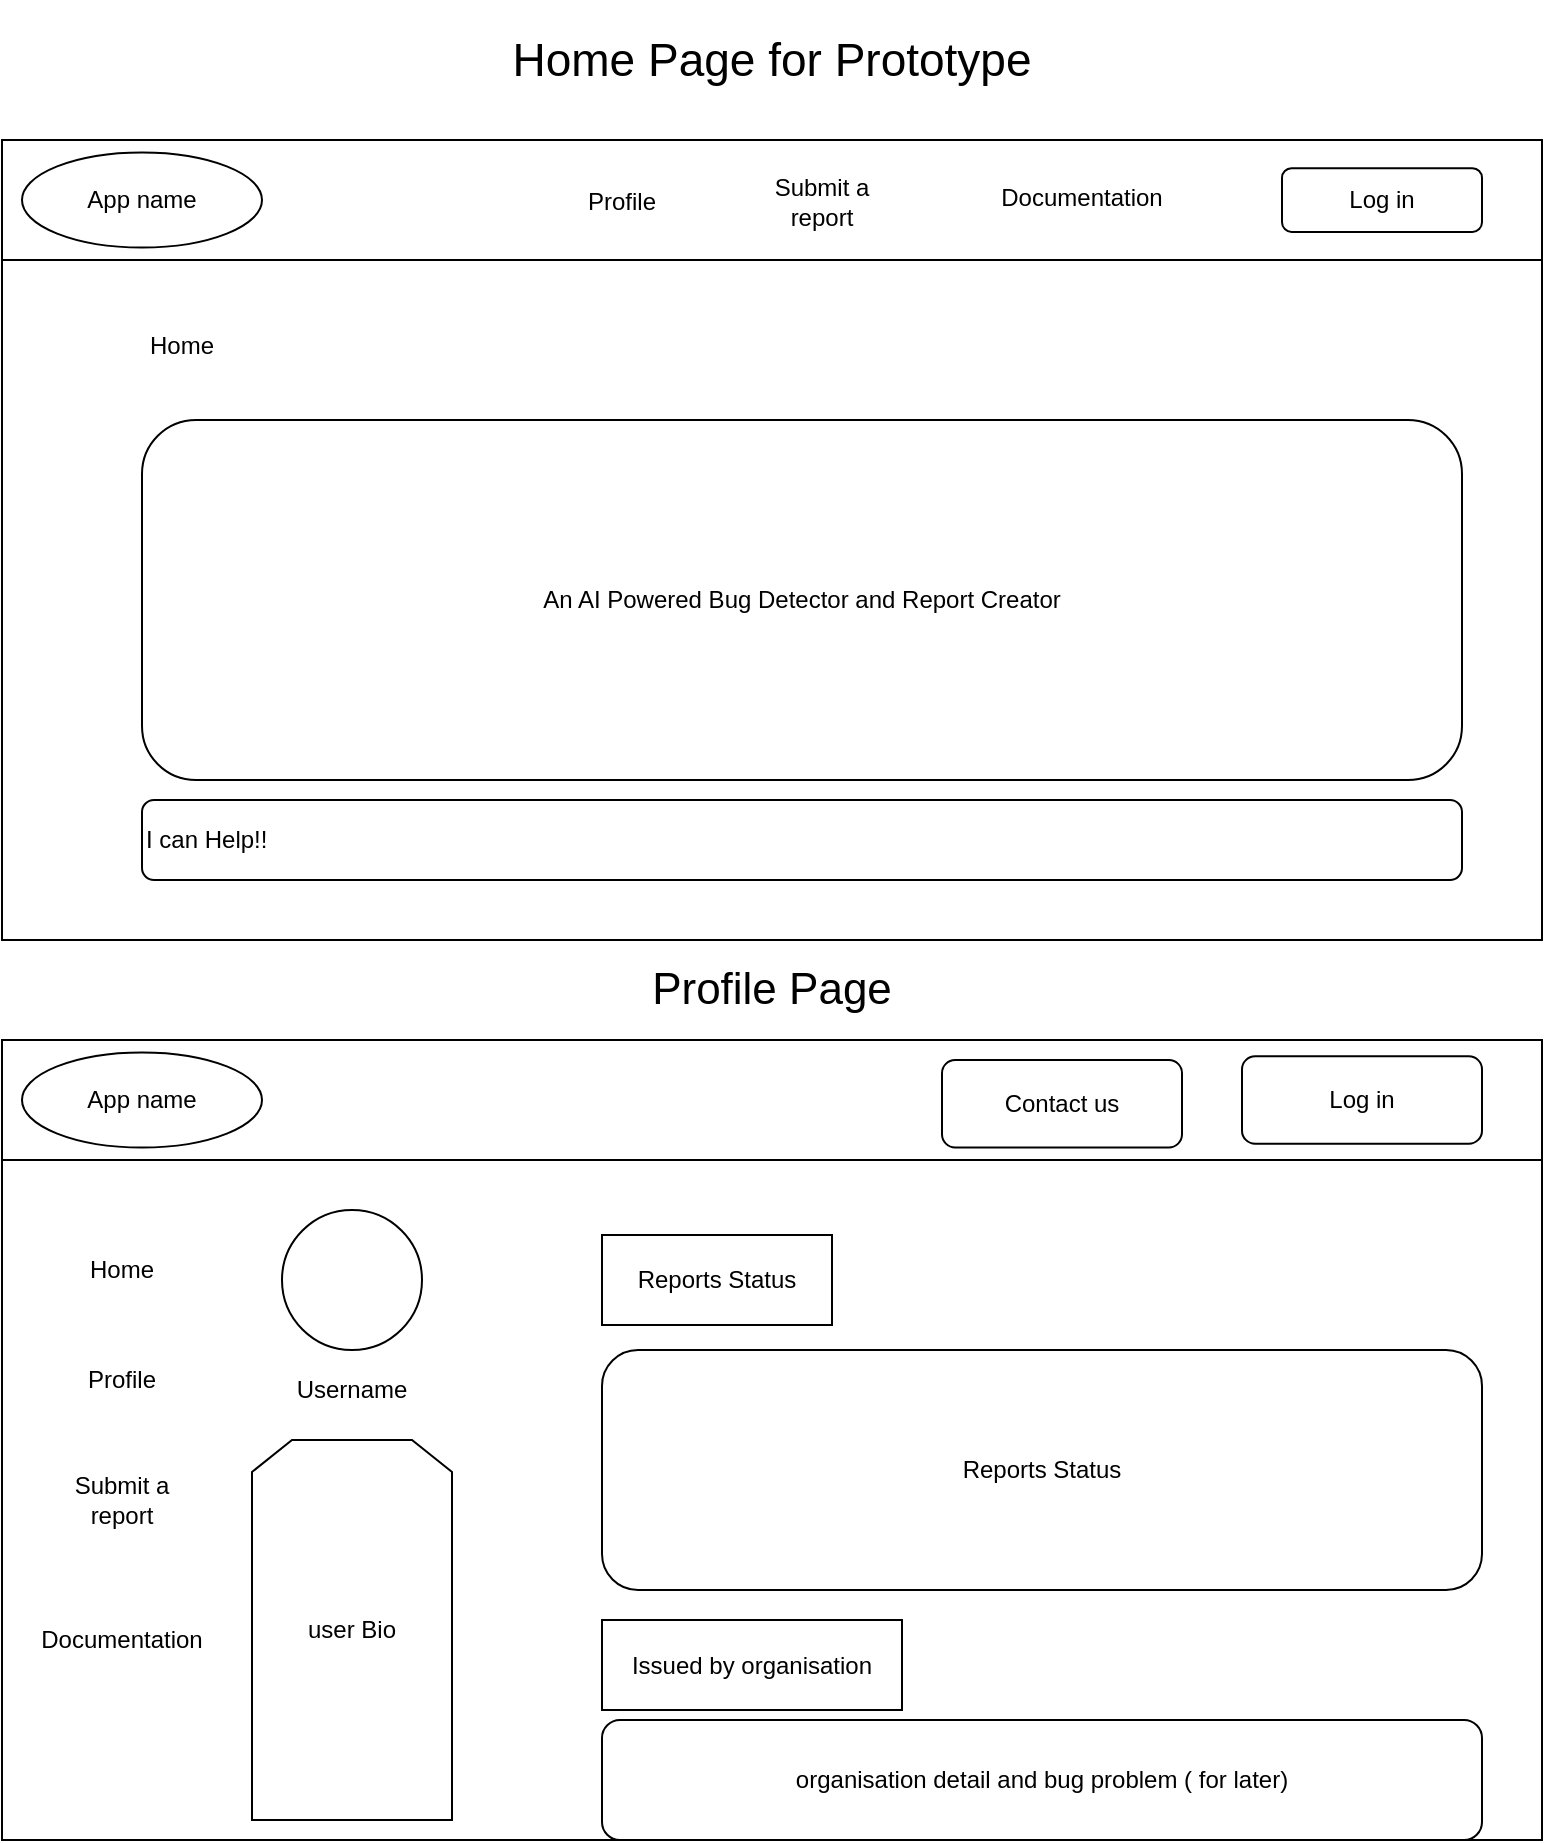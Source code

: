 <mxfile>
    <diagram id="cXFrf4ankxhcwh8QUdrE" name="Page-1">
        <mxGraphModel dx="1033" dy="779" grid="1" gridSize="10" guides="1" tooltips="1" connect="1" arrows="1" fold="1" page="1" pageScale="1" pageWidth="850" pageHeight="1100" math="0" shadow="0">
            <root>
                <mxCell id="0"/>
                <mxCell id="1" parent="0"/>
                <mxCell id="YcCw3LsbVFZQEpeVawfD-92" value="" style="rounded=0;whiteSpace=wrap;html=1;" vertex="1" parent="1">
                    <mxGeometry x="30" y="560" width="770" height="400" as="geometry"/>
                </mxCell>
                <mxCell id="32" value="" style="rounded=0;whiteSpace=wrap;html=1;" vertex="1" parent="1">
                    <mxGeometry x="30" y="110" width="770" height="400" as="geometry"/>
                </mxCell>
                <mxCell id="7" value="" style="rounded=0;whiteSpace=wrap;html=1;" vertex="1" parent="1">
                    <mxGeometry x="30" y="110" width="770" height="60" as="geometry"/>
                </mxCell>
                <mxCell id="13" value="App name" style="ellipse;whiteSpace=wrap;html=1;" vertex="1" parent="1">
                    <mxGeometry x="40" y="116.25" width="120" height="47.5" as="geometry"/>
                </mxCell>
                <mxCell id="24" value="Home Page for Prototype" style="text;html=1;align=center;verticalAlign=middle;whiteSpace=wrap;rounded=0;fontSize=23;" vertex="1" parent="1">
                    <mxGeometry x="220" y="40" width="390" height="60" as="geometry"/>
                </mxCell>
                <mxCell id="27" value="Log in" style="rounded=1;whiteSpace=wrap;html=1;" vertex="1" parent="1">
                    <mxGeometry x="670" y="124.07" width="100" height="31.87" as="geometry"/>
                </mxCell>
                <mxCell id="34" value="" style="rounded=0;whiteSpace=wrap;html=1;" vertex="1" parent="1">
                    <mxGeometry x="30" y="560" width="770" height="60" as="geometry"/>
                </mxCell>
                <mxCell id="35" value="App name" style="ellipse;whiteSpace=wrap;html=1;" vertex="1" parent="1">
                    <mxGeometry x="40" y="566.25" width="120" height="47.5" as="geometry"/>
                </mxCell>
                <mxCell id="37" value="Home" style="text;html=1;align=center;verticalAlign=middle;whiteSpace=wrap;rounded=0;" vertex="1" parent="1">
                    <mxGeometry x="60" y="660" width="60" height="30" as="geometry"/>
                </mxCell>
                <mxCell id="38" value="Profile" style="text;html=1;align=center;verticalAlign=middle;whiteSpace=wrap;rounded=0;" vertex="1" parent="1">
                    <mxGeometry x="60" y="715" width="60" height="30" as="geometry"/>
                </mxCell>
                <mxCell id="39" value="Submit a report" style="text;html=1;align=center;verticalAlign=middle;whiteSpace=wrap;rounded=0;" vertex="1" parent="1">
                    <mxGeometry x="60" y="775" width="60" height="30" as="geometry"/>
                </mxCell>
                <mxCell id="40" value="Documentation" style="text;html=1;align=center;verticalAlign=middle;whiteSpace=wrap;rounded=0;" vertex="1" parent="1">
                    <mxGeometry x="60" y="835" width="60" height="50" as="geometry"/>
                </mxCell>
                <mxCell id="42" value="Contact us" style="rounded=1;whiteSpace=wrap;html=1;" vertex="1" parent="1">
                    <mxGeometry x="500" y="570" width="120" height="43.75" as="geometry"/>
                </mxCell>
                <mxCell id="43" value="Log in" style="rounded=1;whiteSpace=wrap;html=1;" vertex="1" parent="1">
                    <mxGeometry x="650" y="568.13" width="120" height="43.75" as="geometry"/>
                </mxCell>
                <mxCell id="44" value="Profile Page" style="text;html=1;align=center;verticalAlign=middle;whiteSpace=wrap;rounded=0;fontSize=22;" vertex="1" parent="1">
                    <mxGeometry x="250" y="520" width="330" height="30" as="geometry"/>
                </mxCell>
                <mxCell id="45" value="" style="ellipse;whiteSpace=wrap;html=1;aspect=fixed;" vertex="1" parent="1">
                    <mxGeometry x="170" y="645" width="70" height="70" as="geometry"/>
                </mxCell>
                <mxCell id="46" value="Username" style="text;html=1;align=center;verticalAlign=middle;whiteSpace=wrap;rounded=0;" vertex="1" parent="1">
                    <mxGeometry x="175" y="720" width="60" height="30" as="geometry"/>
                </mxCell>
                <mxCell id="47" value="Reports Status" style="rounded=0;whiteSpace=wrap;html=1;" vertex="1" parent="1">
                    <mxGeometry x="330" y="657.5" width="115" height="45" as="geometry"/>
                </mxCell>
                <mxCell id="YcCw3LsbVFZQEpeVawfD-65" value="Issued by organisation" style="rounded=0;whiteSpace=wrap;html=1;" vertex="1" parent="1">
                    <mxGeometry x="330" y="850" width="150" height="45" as="geometry"/>
                </mxCell>
                <mxCell id="YcCw3LsbVFZQEpeVawfD-66" value="Home" style="text;html=1;align=center;verticalAlign=middle;whiteSpace=wrap;rounded=0;" vertex="1" parent="1">
                    <mxGeometry x="60" y="195" width="120" height="35" as="geometry"/>
                </mxCell>
                <mxCell id="YcCw3LsbVFZQEpeVawfD-67" value="I can Help!!" style="rounded=1;whiteSpace=wrap;html=1;align=left;" vertex="1" parent="1">
                    <mxGeometry x="100" y="440" width="660" height="40" as="geometry"/>
                </mxCell>
                <mxCell id="YcCw3LsbVFZQEpeVawfD-77" value="Reports Status" style="rounded=1;whiteSpace=wrap;html=1;" vertex="1" parent="1">
                    <mxGeometry x="330" y="715" width="440" height="120" as="geometry"/>
                </mxCell>
                <mxCell id="YcCw3LsbVFZQEpeVawfD-80" value="organisation detail and bug problem ( for later)" style="rounded=1;whiteSpace=wrap;html=1;" vertex="1" parent="1">
                    <mxGeometry x="330" y="900" width="440" height="60" as="geometry"/>
                </mxCell>
                <mxCell id="YcCw3LsbVFZQEpeVawfD-81" value="user Bio" style="shape=loopLimit;whiteSpace=wrap;html=1;" vertex="1" parent="1">
                    <mxGeometry x="155" y="760" width="100" height="190" as="geometry"/>
                </mxCell>
                <mxCell id="YcCw3LsbVFZQEpeVawfD-85" value="Profile" style="text;html=1;align=center;verticalAlign=middle;whiteSpace=wrap;rounded=0;" vertex="1" parent="1">
                    <mxGeometry x="310" y="125.94" width="60" height="30" as="geometry"/>
                </mxCell>
                <mxCell id="YcCw3LsbVFZQEpeVawfD-86" value="Submit a report" style="text;html=1;align=center;verticalAlign=middle;whiteSpace=wrap;rounded=0;" vertex="1" parent="1">
                    <mxGeometry x="410" y="125.94" width="60" height="30" as="geometry"/>
                </mxCell>
                <mxCell id="YcCw3LsbVFZQEpeVawfD-87" value="Documentation" style="text;html=1;align=center;verticalAlign=middle;whiteSpace=wrap;rounded=0;" vertex="1" parent="1">
                    <mxGeometry x="540" y="113.75" width="60" height="50" as="geometry"/>
                </mxCell>
                <mxCell id="YcCw3LsbVFZQEpeVawfD-90" value="An AI Powered Bug Detector and Report Creator" style="rounded=1;whiteSpace=wrap;html=1;" vertex="1" parent="1">
                    <mxGeometry x="100" y="250" width="660" height="180" as="geometry"/>
                </mxCell>
            </root>
        </mxGraphModel>
    </diagram>
    <diagram id="QR8NXaVF76J8fkQ9f1mB" name="Page-2">
        <mxGraphModel dx="1033" dy="779" grid="1" gridSize="10" guides="1" tooltips="1" connect="1" arrows="1" fold="1" page="1" pageScale="1" pageWidth="850" pageHeight="1100" math="0" shadow="0">
            <root>
                <mxCell id="0"/>
                <mxCell id="1" parent="0"/>
                <mxCell id="kf2SuqQNubpcyltskz7_-64" value="" style="rounded=0;whiteSpace=wrap;html=1;" vertex="1" parent="1">
                    <mxGeometry x="20" y="60" width="770" height="400" as="geometry"/>
                </mxCell>
                <mxCell id="kf2SuqQNubpcyltskz7_-1" value="" style="rounded=0;whiteSpace=wrap;html=1;" vertex="1" parent="1">
                    <mxGeometry x="30" y="145" width="100" height="60" as="geometry"/>
                </mxCell>
                <mxCell id="kf2SuqQNubpcyltskz7_-2" value="" style="rounded=0;whiteSpace=wrap;html=1;" vertex="1" parent="1">
                    <mxGeometry x="40" y="170" width="120" height="60" as="geometry"/>
                </mxCell>
                <mxCell id="kf2SuqQNubpcyltskz7_-3" value="" style="rounded=0;whiteSpace=wrap;html=1;" vertex="1" parent="1">
                    <mxGeometry x="20" y="60" width="770" height="400" as="geometry"/>
                </mxCell>
                <mxCell id="kf2SuqQNubpcyltskz7_-4" value="" style="rounded=0;whiteSpace=wrap;html=1;" vertex="1" parent="1">
                    <mxGeometry x="20" y="60" width="770" height="60" as="geometry"/>
                </mxCell>
                <mxCell id="kf2SuqQNubpcyltskz7_-5" value="App name" style="ellipse;whiteSpace=wrap;html=1;" vertex="1" parent="1">
                    <mxGeometry x="30" y="66.25" width="120" height="47.5" as="geometry"/>
                </mxCell>
                <mxCell id="kf2SuqQNubpcyltskz7_-6" value="Home" style="text;html=1;align=center;verticalAlign=middle;whiteSpace=wrap;rounded=0;" vertex="1" parent="1">
                    <mxGeometry x="50" y="160" width="60" height="30" as="geometry"/>
                </mxCell>
                <mxCell id="kf2SuqQNubpcyltskz7_-7" value="Profile" style="text;html=1;align=center;verticalAlign=middle;whiteSpace=wrap;rounded=0;" vertex="1" parent="1">
                    <mxGeometry x="50" y="220" width="60" height="30" as="geometry"/>
                </mxCell>
                <mxCell id="kf2SuqQNubpcyltskz7_-8" value="Submit a report" style="text;html=1;align=center;verticalAlign=middle;whiteSpace=wrap;rounded=0;" vertex="1" parent="1">
                    <mxGeometry x="50" y="300" width="60" height="30" as="geometry"/>
                </mxCell>
                <mxCell id="kf2SuqQNubpcyltskz7_-9" value="Documentation" style="text;html=1;align=center;verticalAlign=middle;whiteSpace=wrap;rounded=0;" vertex="1" parent="1">
                    <mxGeometry x="50" y="370" width="60" height="50" as="geometry"/>
                </mxCell>
                <mxCell id="kf2SuqQNubpcyltskz7_-10" value="" style="endArrow=none;html=1;entryX=0.153;entryY=0.967;entryDx=0;entryDy=0;entryPerimeter=0;exitX=0.152;exitY=1.008;exitDx=0;exitDy=0;exitPerimeter=0;" edge="1" parent="1" source="kf2SuqQNubpcyltskz7_-3" target="kf2SuqQNubpcyltskz7_-4">
                    <mxGeometry width="50" height="50" relative="1" as="geometry">
                        <mxPoint x="100" y="220" as="sourcePoint"/>
                        <mxPoint x="150" y="170" as="targetPoint"/>
                    </mxGeometry>
                </mxCell>
                <mxCell id="kf2SuqQNubpcyltskz7_-11" value="Contact us" style="rounded=1;whiteSpace=wrap;html=1;" vertex="1" parent="1">
                    <mxGeometry x="490" y="68.13" width="120" height="43.75" as="geometry"/>
                </mxCell>
                <mxCell id="kf2SuqQNubpcyltskz7_-12" value="Log in" style="rounded=1;whiteSpace=wrap;html=1;" vertex="1" parent="1">
                    <mxGeometry x="640" y="68.13" width="120" height="43.75" as="geometry"/>
                </mxCell>
                <mxCell id="kf2SuqQNubpcyltskz7_-20" value="Report Submission Page" style="text;html=1;align=center;verticalAlign=middle;whiteSpace=wrap;rounded=0;fontSize=18;" vertex="1" parent="1">
                    <mxGeometry x="260" y="10" width="310" height="30" as="geometry"/>
                </mxCell>
                <mxCell id="kf2SuqQNubpcyltskz7_-21" value="submit a vulnerable Url&amp;nbsp;" style="rounded=0;whiteSpace=wrap;html=1;" vertex="1" parent="1">
                    <mxGeometry x="150" y="130" width="260" height="40" as="geometry"/>
                </mxCell>
                <mxCell id="kf2SuqQNubpcyltskz7_-60" value="submit a vulnerable file" style="rounded=0;whiteSpace=wrap;html=1;" vertex="1" parent="1">
                    <mxGeometry x="440" y="130" width="330" height="40" as="geometry"/>
                </mxCell>
                <mxCell id="kf2SuqQNubpcyltskz7_-61" value="" style="endArrow=none;html=1;exitX=0.5;exitY=1;exitDx=0;exitDy=0;entryX=0.5;entryY=1;entryDx=0;entryDy=0;" edge="1" parent="1">
                    <mxGeometry width="50" height="50" relative="1" as="geometry">
                        <mxPoint x="424" y="120" as="sourcePoint"/>
                        <mxPoint x="424" y="460" as="targetPoint"/>
                    </mxGeometry>
                </mxCell>
                <mxCell id="kf2SuqQNubpcyltskz7_-95" value="" style="rounded=1;whiteSpace=wrap;html=1;" vertex="1" parent="1">
                    <mxGeometry x="160" y="436.25" width="230" height="15" as="geometry"/>
                </mxCell>
                <mxCell id="kf2SuqQNubpcyltskz7_-97" value="" style="rounded=1;whiteSpace=wrap;html=1;" vertex="1" parent="1">
                    <mxGeometry x="160" y="387.5" width="230" height="15" as="geometry"/>
                </mxCell>
                <mxCell id="kf2SuqQNubpcyltskz7_-98" value="Affected url" style="text;html=1;align=center;verticalAlign=middle;whiteSpace=wrap;rounded=0;" vertex="1" parent="1">
                    <mxGeometry x="110" y="361.25" width="170" height="30" as="geometry"/>
                </mxCell>
                <mxCell id="kf2SuqQNubpcyltskz7_-99" value="" style="rounded=1;whiteSpace=wrap;html=1;" vertex="1" parent="1">
                    <mxGeometry x="165" y="343.75" width="230" height="15" as="geometry"/>
                </mxCell>
                <mxCell id="kf2SuqQNubpcyltskz7_-100" value="Title (auto generated)" style="text;html=1;align=center;verticalAlign=middle;whiteSpace=wrap;rounded=0;" vertex="1" parent="1">
                    <mxGeometry x="150" y="313.75" width="140" height="30" as="geometry"/>
                </mxCell>
                <mxCell id="kf2SuqQNubpcyltskz7_-101" value="" style="rounded=1;whiteSpace=wrap;html=1;" vertex="1" parent="1">
                    <mxGeometry x="165" y="296.25" width="230" height="15" as="geometry"/>
                </mxCell>
                <mxCell id="kf2SuqQNubpcyltskz7_-103" value="" style="rounded=1;whiteSpace=wrap;html=1;" vertex="1" parent="1">
                    <mxGeometry x="165" y="251.25" width="230" height="15" as="geometry"/>
                </mxCell>
                <mxCell id="kf2SuqQNubpcyltskz7_-104" value="Program_id (drop down )" style="text;html=1;align=center;verticalAlign=middle;whiteSpace=wrap;rounded=0;" vertex="1" parent="1">
                    <mxGeometry x="130" y="230" width="200" height="13.75" as="geometry"/>
                </mxCell>
                <mxCell id="kf2SuqQNubpcyltskz7_-105" value="" style="rounded=1;whiteSpace=wrap;html=1;" vertex="1" parent="1">
                    <mxGeometry x="165" y="208.75" width="230" height="15" as="geometry"/>
                </mxCell>
                <mxCell id="kf2SuqQNubpcyltskz7_-106" value="id (auto generated)" style="text;html=1;align=center;verticalAlign=middle;whiteSpace=wrap;rounded=0;" vertex="1" parent="1">
                    <mxGeometry x="150" y="178.75" width="130" height="30" as="geometry"/>
                </mxCell>
                <mxCell id="kf2SuqQNubpcyltskz7_-108" value="Step by step instruction (Good for demo)" style="text;html=1;align=center;verticalAlign=middle;whiteSpace=wrap;rounded=0;" vertex="1" parent="1">
                    <mxGeometry x="160" y="403.75" width="220" height="30" as="geometry"/>
                </mxCell>
                <mxCell id="kf2SuqQNubpcyltskz7_-119" value="Step by step instruction (Good for demo)" style="text;html=1;align=center;verticalAlign=middle;whiteSpace=wrap;rounded=0;" vertex="1" parent="1">
                    <mxGeometry x="460" y="406.25" width="220" height="30" as="geometry"/>
                </mxCell>
                <mxCell id="kf2SuqQNubpcyltskz7_-126" value="Program_id (drop down )" style="text;html=1;align=center;verticalAlign=middle;whiteSpace=wrap;rounded=0;" vertex="1" parent="1">
                    <mxGeometry x="425" y="230" width="200" height="13.75" as="geometry"/>
                </mxCell>
                <mxCell id="kf2SuqQNubpcyltskz7_-129" value="" style="rounded=1;whiteSpace=wrap;html=1;" vertex="1" parent="1">
                    <mxGeometry x="460" y="433.75" width="230" height="15" as="geometry"/>
                </mxCell>
                <mxCell id="kf2SuqQNubpcyltskz7_-131" value="upload file" style="rounded=1;whiteSpace=wrap;html=1;" vertex="1" parent="1">
                    <mxGeometry x="470" y="387.5" width="70" height="15" as="geometry"/>
                </mxCell>
                <mxCell id="kf2SuqQNubpcyltskz7_-133" value="" style="rounded=1;whiteSpace=wrap;html=1;" vertex="1" parent="1">
                    <mxGeometry x="460" y="341.25" width="230" height="15" as="geometry"/>
                </mxCell>
                <mxCell id="kf2SuqQNubpcyltskz7_-134" value="Title (auto generated)" style="text;html=1;align=center;verticalAlign=middle;whiteSpace=wrap;rounded=0;" vertex="1" parent="1">
                    <mxGeometry x="445" y="311.25" width="140" height="30" as="geometry"/>
                </mxCell>
                <mxCell id="kf2SuqQNubpcyltskz7_-135" value="" style="rounded=1;whiteSpace=wrap;html=1;" vertex="1" parent="1">
                    <mxGeometry x="460" y="293.75" width="230" height="15" as="geometry"/>
                </mxCell>
                <mxCell id="kf2SuqQNubpcyltskz7_-136" value="" style="rounded=1;whiteSpace=wrap;html=1;" vertex="1" parent="1">
                    <mxGeometry x="460" y="250" width="230" height="15" as="geometry"/>
                </mxCell>
                <mxCell id="kf2SuqQNubpcyltskz7_-138" value="" style="rounded=1;whiteSpace=wrap;html=1;" vertex="1" parent="1">
                    <mxGeometry x="460" y="206.25" width="230" height="15" as="geometry"/>
                </mxCell>
                <mxCell id="kf2SuqQNubpcyltskz7_-139" value="id (auto generated)" style="text;html=1;align=center;verticalAlign=middle;whiteSpace=wrap;rounded=0;" vertex="1" parent="1">
                    <mxGeometry x="445" y="176.25" width="130" height="30" as="geometry"/>
                </mxCell>
                <mxCell id="kf2SuqQNubpcyltskz7_-151" value="upload Affected file" style="text;html=1;align=center;verticalAlign=middle;whiteSpace=wrap;rounded=0;" vertex="1" parent="1">
                    <mxGeometry x="430" y="358.75" width="170" height="30" as="geometry"/>
                </mxCell>
                <mxCell id="kf2SuqQNubpcyltskz7_-153" value="Username&lt;span style=&quot;font-family: monospace; font-size: 0px; text-align: start; text-wrap-mode: nowrap;&quot;&gt;%3CmxGraphModel%3E%3Croot%3E%3CmxCell%20id%3D%220%22%2F%3E%3CmxCell%20id%3D%221%22%20parent%3D%220%22%2F%3E%3CmxCell%20id%3D%222%22%20value%3D%22%22%20style%3D%22rounded%3D1%3BwhiteSpace%3Dwrap%3Bhtml%3D1%3B%22%20vertex%3D%221%22%20parent%3D%221%22%3E%3CmxGeometry%20x%3D%22165%22%20y%3D%22436.25%22%20width%3D%22230%22%20height%3D%2215%22%20as%3D%22geometry%22%2F%3E%3C%2FmxCell%3E%3CmxCell%20id%3D%223%22%20value%3D%22Step%20by%20step%20instruction%20(Good%20for%20demo)%22%20style%3D%22text%3Bhtml%3D1%3Balign%3Dcenter%3BverticalAlign%3Dmiddle%3BwhiteSpace%3Dwrap%3Brounded%3D0%3B%22%20vertex%3D%221%22%20parent%3D%221%22%3E%3CmxGeometry%20x%3D%22160%22%20y%3D%22406.25%22%20width%3D%22220%22%20height%3D%2230%22%20as%3D%22geometry%22%2F%3E%3C%2FmxCell%3E%3CmxCell%20id%3D%224%22%20value%3D%22%22%20style%3D%22rounded%3D1%3BwhiteSpace%3Dwrap%3Bhtml%3D1%3B%22%20vertex%3D%221%22%20parent%3D%221%22%3E%3CmxGeometry%20x%3D%22165%22%20y%3D%22391.25%22%20width%3D%22230%22%20height%3D%2215%22%20as%3D%22geometry%22%2F%3E%3C%2FmxCell%3E%3CmxCell%20id%3D%225%22%20value%3D%22Affected%20url%22%20style%3D%22text%3Bhtml%3D1%3Balign%3Dcenter%3BverticalAlign%3Dmiddle%3BwhiteSpace%3Dwrap%3Brounded%3D0%3B%22%20vertex%3D%221%22%20parent%3D%221%22%3E%3CmxGeometry%20x%3D%22110%22%20y%3D%22361.25%22%20width%3D%22170%22%20height%3D%2230%22%20as%3D%22geometry%22%2F%3E%3C%2FmxCell%3E%3CmxCell%20id%3D%226%22%20value%3D%22%22%20style%3D%22rounded%3D1%3BwhiteSpace%3Dwrap%3Bhtml%3D1%3B%22%20vertex%3D%221%22%20parent%3D%221%22%3E%3CmxGeometry%20x%3D%22165%22%20y%3D%22343.75%22%20width%3D%22230%22%20height%3D%2215%22%20as%3D%22geometry%22%2F%3E%3C%2FmxCell%3E%3CmxCell%20id%3D%227%22%20value%3D%22Title%20(auto%20generated)%22%20style%3D%22text%3Bhtml%3D1%3Balign%3Dcenter%3BverticalAlign%3Dmiddle%3BwhiteSpace%3Dwrap%3Brounded%3D0%3B%22%20vertex%3D%221%22%20parent%3D%221%22%3E%3CmxGeometry%20x%3D%22150%22%20y%3D%22313.75%22%20width%3D%22140%22%20height%3D%2230%22%20as%3D%22geometry%22%2F%3E%3C%2FmxCell%3E%3CmxCell%20id%3D%228%22%20value%3D%22%22%20style%3D%22rounded%3D1%3BwhiteSpace%3Dwrap%3Bhtml%3D1%3B%22%20vertex%3D%221%22%20parent%3D%221%22%3E%3CmxGeometry%20x%3D%22165%22%20y%3D%22296.25%22%20width%3D%22230%22%20height%3D%2215%22%20as%3D%22geometry%22%2F%3E%3C%2FmxCell%3E%3CmxCell%20id%3D%229%22%20value%3D%22%22%20style%3D%22rounded%3D1%3BwhiteSpace%3Dwrap%3Bhtml%3D1%3B%22%20vertex%3D%221%22%20parent%3D%221%22%3E%3CmxGeometry%20x%3D%22165%22%20y%3D%22251.25%22%20width%3D%22230%22%20height%3D%2215%22%20as%3D%22geometry%22%2F%3E%3C%2FmxCell%3E%3CmxCell%20id%3D%2210%22%20value%3D%22Program_id%20(drop%20down%20)%22%20style%3D%22text%3Bhtml%3D1%3Balign%3Dcenter%3BverticalAlign%3Dmiddle%3BwhiteSpace%3Dwrap%3Brounded%3D0%3B%22%20vertex%3D%221%22%20parent%3D%221%22%3E%3CmxGeometry%20x%3D%22130%22%20y%3D%22236.25%22%20width%3D%22200%22%20height%3D%2213.75%22%20as%3D%22geometry%22%2F%3E%3C%2FmxCell%3E%3CmxCell%20id%3D%2211%22%20value%3D%22%22%20style%3D%22rounded%3D1%3BwhiteSpace%3Dwrap%3Bhtml%3D1%3B%22%20vertex%3D%221%22%20parent%3D%221%22%3E%3CmxGeometry%20x%3D%22165%22%20y%3D%22208.75%22%20width%3D%22230%22%20height%3D%2215%22%20as%3D%22geometry%22%2F%3E%3C%2FmxCell%3E%3CmxCell%20id%3D%2212%22%20value%3D%22id%20(auto%20generated)%22%20style%3D%22text%3Bhtml%3D1%3Balign%3Dcenter%3BverticalAlign%3Dmiddle%3BwhiteSpace%3Dwrap%3Brounded%3D0%3B%22%20vertex%3D%221%22%20parent%3D%221%22%3E%3CmxGeometry%20x%3D%22150%22%20y%3D%22178.75%22%20width%3D%22130%22%20height%3D%2230%22%20as%3D%22geometry%22%2F%3E%3C%2FmxCell%3E%3C%2Froot%3E%3C%2FmxGraphModel%3E&lt;/span&gt;" style="text;html=1;align=center;verticalAlign=middle;whiteSpace=wrap;rounded=0;" vertex="1" parent="1">
                    <mxGeometry x="165" y="266" width="60" height="30" as="geometry"/>
                </mxCell>
                <mxCell id="kf2SuqQNubpcyltskz7_-154" value="Username&lt;span style=&quot;font-family: monospace; font-size: 0px; text-align: start; text-wrap-mode: nowrap;&quot;&gt;%3CmxGraphModel%3E%3Croot%3E%3CmxCell%20id%3D%220%22%2F%3E%3CmxCell%20id%3D%221%22%20parent%3D%220%22%2F%3E%3CmxCell%20id%3D%222%22%20value%3D%22%22%20style%3D%22rounded%3D1%3BwhiteSpace%3Dwrap%3Bhtml%3D1%3B%22%20vertex%3D%221%22%20parent%3D%221%22%3E%3CmxGeometry%20x%3D%22165%22%20y%3D%22436.25%22%20width%3D%22230%22%20height%3D%2215%22%20as%3D%22geometry%22%2F%3E%3C%2FmxCell%3E%3CmxCell%20id%3D%223%22%20value%3D%22Step%20by%20step%20instruction%20(Good%20for%20demo)%22%20style%3D%22text%3Bhtml%3D1%3Balign%3Dcenter%3BverticalAlign%3Dmiddle%3BwhiteSpace%3Dwrap%3Brounded%3D0%3B%22%20vertex%3D%221%22%20parent%3D%221%22%3E%3CmxGeometry%20x%3D%22160%22%20y%3D%22406.25%22%20width%3D%22220%22%20height%3D%2230%22%20as%3D%22geometry%22%2F%3E%3C%2FmxCell%3E%3CmxCell%20id%3D%224%22%20value%3D%22%22%20style%3D%22rounded%3D1%3BwhiteSpace%3Dwrap%3Bhtml%3D1%3B%22%20vertex%3D%221%22%20parent%3D%221%22%3E%3CmxGeometry%20x%3D%22165%22%20y%3D%22391.25%22%20width%3D%22230%22%20height%3D%2215%22%20as%3D%22geometry%22%2F%3E%3C%2FmxCell%3E%3CmxCell%20id%3D%225%22%20value%3D%22Affected%20url%22%20style%3D%22text%3Bhtml%3D1%3Balign%3Dcenter%3BverticalAlign%3Dmiddle%3BwhiteSpace%3Dwrap%3Brounded%3D0%3B%22%20vertex%3D%221%22%20parent%3D%221%22%3E%3CmxGeometry%20x%3D%22110%22%20y%3D%22361.25%22%20width%3D%22170%22%20height%3D%2230%22%20as%3D%22geometry%22%2F%3E%3C%2FmxCell%3E%3CmxCell%20id%3D%226%22%20value%3D%22%22%20style%3D%22rounded%3D1%3BwhiteSpace%3Dwrap%3Bhtml%3D1%3B%22%20vertex%3D%221%22%20parent%3D%221%22%3E%3CmxGeometry%20x%3D%22165%22%20y%3D%22343.75%22%20width%3D%22230%22%20height%3D%2215%22%20as%3D%22geometry%22%2F%3E%3C%2FmxCell%3E%3CmxCell%20id%3D%227%22%20value%3D%22Title%20(auto%20generated)%22%20style%3D%22text%3Bhtml%3D1%3Balign%3Dcenter%3BverticalAlign%3Dmiddle%3BwhiteSpace%3Dwrap%3Brounded%3D0%3B%22%20vertex%3D%221%22%20parent%3D%221%22%3E%3CmxGeometry%20x%3D%22150%22%20y%3D%22313.75%22%20width%3D%22140%22%20height%3D%2230%22%20as%3D%22geometry%22%2F%3E%3C%2FmxCell%3E%3CmxCell%20id%3D%228%22%20value%3D%22%22%20style%3D%22rounded%3D1%3BwhiteSpace%3Dwrap%3Bhtml%3D1%3B%22%20vertex%3D%221%22%20parent%3D%221%22%3E%3CmxGeometry%20x%3D%22165%22%20y%3D%22296.25%22%20width%3D%22230%22%20height%3D%2215%22%20as%3D%22geometry%22%2F%3E%3C%2FmxCell%3E%3CmxCell%20id%3D%229%22%20value%3D%22%22%20style%3D%22rounded%3D1%3BwhiteSpace%3Dwrap%3Bhtml%3D1%3B%22%20vertex%3D%221%22%20parent%3D%221%22%3E%3CmxGeometry%20x%3D%22165%22%20y%3D%22251.25%22%20width%3D%22230%22%20height%3D%2215%22%20as%3D%22geometry%22%2F%3E%3C%2FmxCell%3E%3CmxCell%20id%3D%2210%22%20value%3D%22Program_id%20(drop%20down%20)%22%20style%3D%22text%3Bhtml%3D1%3Balign%3Dcenter%3BverticalAlign%3Dmiddle%3BwhiteSpace%3Dwrap%3Brounded%3D0%3B%22%20vertex%3D%221%22%20parent%3D%221%22%3E%3CmxGeometry%20x%3D%22130%22%20y%3D%22236.25%22%20width%3D%22200%22%20height%3D%2213.75%22%20as%3D%22geometry%22%2F%3E%3C%2FmxCell%3E%3CmxCell%20id%3D%2211%22%20value%3D%22%22%20style%3D%22rounded%3D1%3BwhiteSpace%3Dwrap%3Bhtml%3D1%3B%22%20vertex%3D%221%22%20parent%3D%221%22%3E%3CmxGeometry%20x%3D%22165%22%20y%3D%22208.75%22%20width%3D%22230%22%20height%3D%2215%22%20as%3D%22geometry%22%2F%3E%3C%2FmxCell%3E%3CmxCell%20id%3D%2212%22%20value%3D%22id%20(auto%20generated)%22%20style%3D%22text%3Bhtml%3D1%3Balign%3Dcenter%3BverticalAlign%3Dmiddle%3BwhiteSpace%3Dwrap%3Brounded%3D0%3B%22%20vertex%3D%221%22%20parent%3D%221%22%3E%3CmxGeometry%20x%3D%22150%22%20y%3D%22178.75%22%20width%3D%22130%22%20height%3D%2230%22%20as%3D%22geometry%22%2F%3E%3C%2FmxCell%3E%3C%2Froot%3E%3C%2FmxGraphModel%3E&lt;/span&gt;" style="text;html=1;align=center;verticalAlign=middle;whiteSpace=wrap;rounded=0;" vertex="1" parent="1">
                    <mxGeometry x="460" y="266.25" width="60" height="30" as="geometry"/>
                </mxCell>
                <mxCell id="kf2SuqQNubpcyltskz7_-156" value="" style="shape=table;startSize=0;container=1;collapsible=0;childLayout=tableLayout;fontSize=16;" vertex="1" parent="1">
                    <mxGeometry x="40" y="510" width="480" height="387" as="geometry"/>
                </mxCell>
                <mxCell id="kf2SuqQNubpcyltskz7_-157" value="" style="shape=tableRow;horizontal=0;startSize=0;swimlaneHead=0;swimlaneBody=0;strokeColor=inherit;top=0;left=0;bottom=0;right=0;collapsible=0;dropTarget=0;fillColor=none;points=[[0,0.5],[1,0.5]];portConstraint=eastwest;fontSize=16;" vertex="1" parent="kf2SuqQNubpcyltskz7_-156">
                    <mxGeometry width="480" height="97" as="geometry"/>
                </mxCell>
                <mxCell id="kf2SuqQNubpcyltskz7_-158" value="id" style="shape=partialRectangle;html=1;whiteSpace=wrap;connectable=0;strokeColor=inherit;overflow=hidden;fillColor=none;top=0;left=0;bottom=0;right=0;pointerEvents=1;fontSize=16;" vertex="1" parent="kf2SuqQNubpcyltskz7_-157">
                    <mxGeometry width="160" height="97" as="geometry">
                        <mxRectangle width="160" height="97" as="alternateBounds"/>
                    </mxGeometry>
                </mxCell>
                <mxCell id="kf2SuqQNubpcyltskz7_-159" value="INT" style="shape=partialRectangle;html=1;whiteSpace=wrap;connectable=0;strokeColor=inherit;overflow=hidden;fillColor=none;top=0;left=0;bottom=0;right=0;pointerEvents=1;fontSize=16;" vertex="1" parent="kf2SuqQNubpcyltskz7_-157">
                    <mxGeometry x="160" width="160" height="97" as="geometry">
                        <mxRectangle width="160" height="97" as="alternateBounds"/>
                    </mxGeometry>
                </mxCell>
                <mxCell id="kf2SuqQNubpcyltskz7_-160" value="auto" style="shape=partialRectangle;html=1;whiteSpace=wrap;connectable=0;strokeColor=inherit;overflow=hidden;fillColor=none;top=0;left=0;bottom=0;right=0;pointerEvents=1;fontSize=16;" vertex="1" parent="kf2SuqQNubpcyltskz7_-157">
                    <mxGeometry x="320" width="160" height="97" as="geometry">
                        <mxRectangle width="160" height="97" as="alternateBounds"/>
                    </mxGeometry>
                </mxCell>
                <mxCell id="kf2SuqQNubpcyltskz7_-183" value="" style="shape=tableRow;horizontal=0;startSize=0;swimlaneHead=0;swimlaneBody=0;strokeColor=inherit;top=0;left=0;bottom=0;right=0;collapsible=0;dropTarget=0;fillColor=none;points=[[0,0.5],[1,0.5]];portConstraint=eastwest;fontSize=16;" vertex="1" parent="kf2SuqQNubpcyltskz7_-156">
                    <mxGeometry y="97" width="480" height="97" as="geometry"/>
                </mxCell>
                <mxCell id="kf2SuqQNubpcyltskz7_-184" value="Program ID" style="shape=partialRectangle;html=1;whiteSpace=wrap;connectable=0;strokeColor=inherit;overflow=hidden;fillColor=none;top=0;left=0;bottom=0;right=0;pointerEvents=1;fontSize=16;" vertex="1" parent="kf2SuqQNubpcyltskz7_-183">
                    <mxGeometry width="160" height="97" as="geometry">
                        <mxRectangle width="160" height="97" as="alternateBounds"/>
                    </mxGeometry>
                </mxCell>
                <mxCell id="kf2SuqQNubpcyltskz7_-185" value="Foreign key&lt;div&gt;(Programs)&lt;/div&gt;" style="shape=partialRectangle;html=1;whiteSpace=wrap;connectable=0;strokeColor=inherit;overflow=hidden;fillColor=none;top=0;left=0;bottom=0;right=0;pointerEvents=1;fontSize=16;" vertex="1" parent="kf2SuqQNubpcyltskz7_-183">
                    <mxGeometry x="160" width="160" height="97" as="geometry">
                        <mxRectangle width="160" height="97" as="alternateBounds"/>
                    </mxGeometry>
                </mxCell>
                <mxCell id="kf2SuqQNubpcyltskz7_-186" value="Required&lt;div&gt;(Choose from dropdown)&lt;/div&gt;" style="shape=partialRectangle;html=1;whiteSpace=wrap;connectable=0;strokeColor=inherit;overflow=hidden;fillColor=none;top=0;left=0;bottom=0;right=0;pointerEvents=1;fontSize=16;" vertex="1" parent="kf2SuqQNubpcyltskz7_-183">
                    <mxGeometry x="320" width="160" height="97" as="geometry">
                        <mxRectangle width="160" height="97" as="alternateBounds"/>
                    </mxGeometry>
                </mxCell>
                <mxCell id="kf2SuqQNubpcyltskz7_-161" value="" style="shape=tableRow;horizontal=0;startSize=0;swimlaneHead=0;swimlaneBody=0;strokeColor=inherit;top=0;left=0;bottom=0;right=0;collapsible=0;dropTarget=0;fillColor=none;points=[[0,0.5],[1,0.5]];portConstraint=eastwest;fontSize=16;" vertex="1" parent="kf2SuqQNubpcyltskz7_-156">
                    <mxGeometry y="194" width="480" height="96" as="geometry"/>
                </mxCell>
                <mxCell id="kf2SuqQNubpcyltskz7_-162" value="userID" style="shape=partialRectangle;html=1;whiteSpace=wrap;connectable=0;strokeColor=inherit;overflow=hidden;fillColor=none;top=0;left=0;bottom=0;right=0;pointerEvents=1;fontSize=16;" vertex="1" parent="kf2SuqQNubpcyltskz7_-161">
                    <mxGeometry width="160" height="96" as="geometry">
                        <mxRectangle width="160" height="96" as="alternateBounds"/>
                    </mxGeometry>
                </mxCell>
                <mxCell id="kf2SuqQNubpcyltskz7_-163" value="Foreign Key" style="shape=partialRectangle;html=1;whiteSpace=wrap;connectable=0;strokeColor=inherit;overflow=hidden;fillColor=none;top=0;left=0;bottom=0;right=0;pointerEvents=1;fontSize=16;" vertex="1" parent="kf2SuqQNubpcyltskz7_-161">
                    <mxGeometry x="160" width="160" height="96" as="geometry">
                        <mxRectangle width="160" height="96" as="alternateBounds"/>
                    </mxGeometry>
                </mxCell>
                <mxCell id="kf2SuqQNubpcyltskz7_-164" value="&lt;span style=&quot;color: rgb(0, 0, 0);&quot;&gt;AUTO( from auth)&lt;/span&gt;" style="shape=partialRectangle;html=1;whiteSpace=wrap;connectable=0;strokeColor=inherit;overflow=hidden;fillColor=none;top=0;left=0;bottom=0;right=0;pointerEvents=1;fontSize=16;" vertex="1" parent="kf2SuqQNubpcyltskz7_-161">
                    <mxGeometry x="320" width="160" height="96" as="geometry">
                        <mxRectangle width="160" height="96" as="alternateBounds"/>
                    </mxGeometry>
                </mxCell>
                <mxCell id="kf2SuqQNubpcyltskz7_-165" value="" style="shape=tableRow;horizontal=0;startSize=0;swimlaneHead=0;swimlaneBody=0;strokeColor=inherit;top=0;left=0;bottom=0;right=0;collapsible=0;dropTarget=0;fillColor=none;points=[[0,0.5],[1,0.5]];portConstraint=eastwest;fontSize=16;" vertex="1" parent="kf2SuqQNubpcyltskz7_-156">
                    <mxGeometry y="290" width="480" height="97" as="geometry"/>
                </mxCell>
                <mxCell id="kf2SuqQNubpcyltskz7_-166" value="" style="shape=partialRectangle;html=1;whiteSpace=wrap;connectable=0;strokeColor=inherit;overflow=hidden;fillColor=none;top=0;left=0;bottom=0;right=0;pointerEvents=1;fontSize=16;" vertex="1" parent="kf2SuqQNubpcyltskz7_-165">
                    <mxGeometry width="160" height="97" as="geometry">
                        <mxRectangle width="160" height="97" as="alternateBounds"/>
                    </mxGeometry>
                </mxCell>
                <mxCell id="kf2SuqQNubpcyltskz7_-167" value="" style="shape=partialRectangle;html=1;whiteSpace=wrap;connectable=0;strokeColor=inherit;overflow=hidden;fillColor=none;top=0;left=0;bottom=0;right=0;pointerEvents=1;fontSize=16;" vertex="1" parent="kf2SuqQNubpcyltskz7_-165">
                    <mxGeometry x="160" width="160" height="97" as="geometry">
                        <mxRectangle width="160" height="97" as="alternateBounds"/>
                    </mxGeometry>
                </mxCell>
                <mxCell id="kf2SuqQNubpcyltskz7_-168" value="" style="shape=partialRectangle;html=1;whiteSpace=wrap;connectable=0;strokeColor=inherit;overflow=hidden;fillColor=none;top=0;left=0;bottom=0;right=0;pointerEvents=1;fontSize=16;" vertex="1" parent="kf2SuqQNubpcyltskz7_-165">
                    <mxGeometry x="320" width="160" height="97" as="geometry">
                        <mxRectangle width="160" height="97" as="alternateBounds"/>
                    </mxGeometry>
                </mxCell>
                <mxCell id="kf2SuqQNubpcyltskz7_-169" value="" style="shape=table;startSize=0;container=1;collapsible=0;childLayout=tableLayout;fontSize=16;" vertex="1" parent="1">
                    <mxGeometry x="40" y="800" width="480" height="290" as="geometry"/>
                </mxCell>
                <mxCell id="kf2SuqQNubpcyltskz7_-170" value="" style="shape=tableRow;horizontal=0;startSize=0;swimlaneHead=0;swimlaneBody=0;strokeColor=inherit;top=0;left=0;bottom=0;right=0;collapsible=0;dropTarget=0;fillColor=none;points=[[0,0.5],[1,0.5]];portConstraint=eastwest;fontSize=16;" vertex="1" parent="kf2SuqQNubpcyltskz7_-169">
                    <mxGeometry width="480" height="97" as="geometry"/>
                </mxCell>
                <mxCell id="kf2SuqQNubpcyltskz7_-171" value="Title" style="shape=partialRectangle;html=1;whiteSpace=wrap;connectable=0;strokeColor=inherit;overflow=hidden;fillColor=none;top=0;left=0;bottom=0;right=0;pointerEvents=1;fontSize=16;" vertex="1" parent="kf2SuqQNubpcyltskz7_-170">
                    <mxGeometry width="160" height="97" as="geometry">
                        <mxRectangle width="160" height="97" as="alternateBounds"/>
                    </mxGeometry>
                </mxCell>
                <mxCell id="kf2SuqQNubpcyltskz7_-172" value="text" style="shape=partialRectangle;html=1;whiteSpace=wrap;connectable=0;strokeColor=inherit;overflow=hidden;fillColor=none;top=0;left=0;bottom=0;right=0;pointerEvents=1;fontSize=16;" vertex="1" parent="kf2SuqQNubpcyltskz7_-170">
                    <mxGeometry x="160" width="160" height="97" as="geometry">
                        <mxRectangle width="160" height="97" as="alternateBounds"/>
                    </mxGeometry>
                </mxCell>
                <mxCell id="kf2SuqQNubpcyltskz7_-173" value="required (manual summary)" style="shape=partialRectangle;html=1;whiteSpace=wrap;connectable=0;strokeColor=inherit;overflow=hidden;fillColor=none;top=0;left=0;bottom=0;right=0;pointerEvents=1;fontSize=16;" vertex="1" parent="kf2SuqQNubpcyltskz7_-170">
                    <mxGeometry x="320" width="160" height="97" as="geometry">
                        <mxRectangle width="160" height="97" as="alternateBounds"/>
                    </mxGeometry>
                </mxCell>
                <mxCell id="kf2SuqQNubpcyltskz7_-174" value="" style="shape=tableRow;horizontal=0;startSize=0;swimlaneHead=0;swimlaneBody=0;strokeColor=inherit;top=0;left=0;bottom=0;right=0;collapsible=0;dropTarget=0;fillColor=none;points=[[0,0.5],[1,0.5]];portConstraint=eastwest;fontSize=16;" vertex="1" parent="kf2SuqQNubpcyltskz7_-169">
                    <mxGeometry y="97" width="480" height="96" as="geometry"/>
                </mxCell>
                <mxCell id="kf2SuqQNubpcyltskz7_-175" value="description" style="shape=partialRectangle;html=1;whiteSpace=wrap;connectable=0;strokeColor=inherit;overflow=hidden;fillColor=none;top=0;left=0;bottom=0;right=0;pointerEvents=1;fontSize=16;" vertex="1" parent="kf2SuqQNubpcyltskz7_-174">
                    <mxGeometry width="160" height="96" as="geometry">
                        <mxRectangle width="160" height="96" as="alternateBounds"/>
                    </mxGeometry>
                </mxCell>
                <mxCell id="kf2SuqQNubpcyltskz7_-176" value="long text" style="shape=partialRectangle;html=1;whiteSpace=wrap;connectable=0;strokeColor=inherit;overflow=hidden;fillColor=none;top=0;left=0;bottom=0;right=0;pointerEvents=1;fontSize=16;" vertex="1" parent="kf2SuqQNubpcyltskz7_-174">
                    <mxGeometry x="160" width="160" height="96" as="geometry">
                        <mxRectangle width="160" height="96" as="alternateBounds"/>
                    </mxGeometry>
                </mxCell>
                <mxCell id="kf2SuqQNubpcyltskz7_-177" value="required ( manual detailed explanation)" style="shape=partialRectangle;html=1;whiteSpace=wrap;connectable=0;strokeColor=inherit;overflow=hidden;fillColor=none;top=0;left=0;bottom=0;right=0;pointerEvents=1;fontSize=16;" vertex="1" parent="kf2SuqQNubpcyltskz7_-174">
                    <mxGeometry x="320" width="160" height="96" as="geometry">
                        <mxRectangle width="160" height="96" as="alternateBounds"/>
                    </mxGeometry>
                </mxCell>
                <mxCell id="kf2SuqQNubpcyltskz7_-178" value="" style="shape=tableRow;horizontal=0;startSize=0;swimlaneHead=0;swimlaneBody=0;strokeColor=inherit;top=0;left=0;bottom=0;right=0;collapsible=0;dropTarget=0;fillColor=none;points=[[0,0.5],[1,0.5]];portConstraint=eastwest;fontSize=16;" vertex="1" parent="kf2SuqQNubpcyltskz7_-169">
                    <mxGeometry y="193" width="480" height="97" as="geometry"/>
                </mxCell>
                <mxCell id="kf2SuqQNubpcyltskz7_-179" value="step by step instructions&amp;nbsp;" style="shape=partialRectangle;html=1;whiteSpace=wrap;connectable=0;strokeColor=inherit;overflow=hidden;fillColor=none;top=0;left=0;bottom=0;right=0;pointerEvents=1;fontSize=16;" vertex="1" parent="kf2SuqQNubpcyltskz7_-178">
                    <mxGeometry width="160" height="97" as="geometry">
                        <mxRectangle width="160" height="97" as="alternateBounds"/>
                    </mxGeometry>
                </mxCell>
                <mxCell id="kf2SuqQNubpcyltskz7_-180" value="long text" style="shape=partialRectangle;html=1;whiteSpace=wrap;connectable=0;strokeColor=inherit;overflow=hidden;fillColor=none;top=0;left=0;bottom=0;right=0;pointerEvents=1;fontSize=16;" vertex="1" parent="kf2SuqQNubpcyltskz7_-178">
                    <mxGeometry x="160" width="160" height="97" as="geometry">
                        <mxRectangle width="160" height="97" as="alternateBounds"/>
                    </mxGeometry>
                </mxCell>
                <mxCell id="kf2SuqQNubpcyltskz7_-181" value="&lt;span style=&quot;color: rgb(0, 0, 0);&quot;&gt;optional ( but recommended for demo )&lt;/span&gt;" style="shape=partialRectangle;html=1;whiteSpace=wrap;connectable=0;strokeColor=inherit;overflow=hidden;fillColor=none;top=0;left=0;bottom=0;right=0;pointerEvents=1;fontSize=16;" vertex="1" parent="kf2SuqQNubpcyltskz7_-178">
                    <mxGeometry x="320" width="160" height="97" as="geometry">
                        <mxRectangle width="160" height="97" as="alternateBounds"/>
                    </mxGeometry>
                </mxCell>
                <mxCell id="kf2SuqQNubpcyltskz7_-207" value="" style="shape=singleArrow;whiteSpace=wrap;html=1;" vertex="1" parent="1">
                    <mxGeometry x="520" y="529" width="100" height="60" as="geometry"/>
                </mxCell>
                <mxCell id="kf2SuqQNubpcyltskz7_-208" value="" style="shape=singleArrow;whiteSpace=wrap;html=1;" vertex="1" parent="1">
                    <mxGeometry x="520" y="630" width="100" height="60" as="geometry"/>
                </mxCell>
                <mxCell id="kf2SuqQNubpcyltskz7_-209" value="" style="shape=singleArrow;whiteSpace=wrap;html=1;" vertex="1" parent="1">
                    <mxGeometry x="520" y="720" width="100" height="60" as="geometry"/>
                </mxCell>
                <mxCell id="kf2SuqQNubpcyltskz7_-210" value="" style="shape=singleArrow;whiteSpace=wrap;html=1;" vertex="1" parent="1">
                    <mxGeometry x="520" y="820" width="100" height="60" as="geometry"/>
                </mxCell>
                <mxCell id="kf2SuqQNubpcyltskz7_-211" value="" style="shape=singleArrow;whiteSpace=wrap;html=1;" vertex="1" parent="1">
                    <mxGeometry x="520" y="915" width="100" height="60" as="geometry"/>
                </mxCell>
                <mxCell id="kf2SuqQNubpcyltskz7_-212" value="" style="shape=singleArrow;whiteSpace=wrap;html=1;" vertex="1" parent="1">
                    <mxGeometry x="520" y="1020" width="100" height="60" as="geometry"/>
                </mxCell>
                <mxCell id="kf2SuqQNubpcyltskz7_-213" value="Unique report ID" style="text;html=1;align=center;verticalAlign=middle;whiteSpace=wrap;rounded=0;" vertex="1" parent="1">
                    <mxGeometry x="590" y="544" width="170" height="30" as="geometry"/>
                </mxCell>
                <mxCell id="kf2SuqQNubpcyltskz7_-214" value="Which bug bounty program the report belongs to" style="text;html=1;align=center;verticalAlign=middle;whiteSpace=wrap;rounded=0;" vertex="1" parent="1">
                    <mxGeometry x="620" y="645" width="210" height="30" as="geometry"/>
                </mxCell>
                <mxCell id="kf2SuqQNubpcyltskz7_-215" value="Researcher submitting" style="text;html=1;align=center;verticalAlign=middle;whiteSpace=wrap;rounded=0;" vertex="1" parent="1">
                    <mxGeometry x="620" y="735" width="170" height="30" as="geometry"/>
                </mxCell>
                <mxCell id="kf2SuqQNubpcyltskz7_-216" value="Short summary of the bug " style="text;html=1;align=center;verticalAlign=middle;whiteSpace=wrap;rounded=0;" vertex="1" parent="1">
                    <mxGeometry x="620" y="835" width="170" height="30" as="geometry"/>
                </mxCell>
                <mxCell id="kf2SuqQNubpcyltskz7_-217" value="Detailed explanation (what, where, how, impact)" style="text;html=1;align=center;verticalAlign=middle;whiteSpace=wrap;rounded=0;" vertex="1" parent="1">
                    <mxGeometry x="625" y="930" width="170" height="30" as="geometry"/>
                </mxCell>
                <mxCell id="kf2SuqQNubpcyltskz7_-218" value="Step-by-step instructions" style="text;html=1;align=center;verticalAlign=middle;whiteSpace=wrap;rounded=0;" vertex="1" parent="1">
                    <mxGeometry x="625" y="1035" width="170" height="30" as="geometry"/>
                </mxCell>
            </root>
        </mxGraphModel>
    </diagram>
    <diagram id="pQXKbCHzTHgdHbrKSr1b" name="Page-3">
        <mxGraphModel dx="1033" dy="1879" grid="1" gridSize="10" guides="1" tooltips="1" connect="1" arrows="1" fold="1" page="1" pageScale="1" pageWidth="850" pageHeight="1100" math="0" shadow="0">
            <root>
                <mxCell id="0"/>
                <mxCell id="1" parent="0"/>
                <mxCell id="jS6hZ1hzpbuRDqw1I9_M-15" value="" style="rounded=0;whiteSpace=wrap;html=1;" vertex="1" parent="1">
                    <mxGeometry x="40" y="-655" width="100" height="60" as="geometry"/>
                </mxCell>
                <mxCell id="jS6hZ1hzpbuRDqw1I9_M-16" value="" style="rounded=0;whiteSpace=wrap;html=1;" vertex="1" parent="1">
                    <mxGeometry x="50" y="-630" width="120" height="60" as="geometry"/>
                </mxCell>
                <mxCell id="jS6hZ1hzpbuRDqw1I9_M-17" value="" style="rounded=0;whiteSpace=wrap;html=1;" vertex="1" parent="1">
                    <mxGeometry x="30" y="-740" width="770" height="400" as="geometry"/>
                </mxCell>
                <mxCell id="jS6hZ1hzpbuRDqw1I9_M-19" value="" style="rounded=0;whiteSpace=wrap;html=1;" vertex="1" parent="1">
                    <mxGeometry x="30" y="-740" width="770" height="60" as="geometry"/>
                </mxCell>
                <mxCell id="jS6hZ1hzpbuRDqw1I9_M-20" value="App name" style="ellipse;whiteSpace=wrap;html=1;" vertex="1" parent="1">
                    <mxGeometry x="40" y="-733.75" width="120" height="47.5" as="geometry"/>
                </mxCell>
                <mxCell id="jS6hZ1hzpbuRDqw1I9_M-22" value="Home" style="text;html=1;align=center;verticalAlign=middle;whiteSpace=wrap;rounded=0;" vertex="1" parent="1">
                    <mxGeometry x="60" y="-640" width="60" height="30" as="geometry"/>
                </mxCell>
                <mxCell id="jS6hZ1hzpbuRDqw1I9_M-23" value="Profile" style="text;html=1;align=center;verticalAlign=middle;whiteSpace=wrap;rounded=0;" vertex="1" parent="1">
                    <mxGeometry x="60" y="-580" width="60" height="30" as="geometry"/>
                </mxCell>
                <mxCell id="jS6hZ1hzpbuRDqw1I9_M-24" value="Submit a report" style="text;html=1;align=center;verticalAlign=middle;whiteSpace=wrap;rounded=0;" vertex="1" parent="1">
                    <mxGeometry x="60" y="-500" width="60" height="30" as="geometry"/>
                </mxCell>
                <mxCell id="jS6hZ1hzpbuRDqw1I9_M-25" value="Documentation" style="text;html=1;align=center;verticalAlign=middle;whiteSpace=wrap;rounded=0;" vertex="1" parent="1">
                    <mxGeometry x="60" y="-430" width="60" height="50" as="geometry"/>
                </mxCell>
                <mxCell id="jS6hZ1hzpbuRDqw1I9_M-26" value="" style="endArrow=none;html=1;entryX=0.153;entryY=0.967;entryDx=0;entryDy=0;entryPerimeter=0;exitX=0.152;exitY=1.008;exitDx=0;exitDy=0;exitPerimeter=0;" edge="1" source="jS6hZ1hzpbuRDqw1I9_M-17" target="jS6hZ1hzpbuRDqw1I9_M-19" parent="1">
                    <mxGeometry width="50" height="50" relative="1" as="geometry">
                        <mxPoint x="110" y="-580" as="sourcePoint"/>
                        <mxPoint x="160" y="-630" as="targetPoint"/>
                    </mxGeometry>
                </mxCell>
                <mxCell id="jS6hZ1hzpbuRDqw1I9_M-27" value="Contact us" style="rounded=1;whiteSpace=wrap;html=1;" vertex="1" parent="1">
                    <mxGeometry x="500" y="-731.87" width="120" height="43.75" as="geometry"/>
                </mxCell>
                <mxCell id="jS6hZ1hzpbuRDqw1I9_M-28" value="Log in" style="rounded=1;whiteSpace=wrap;html=1;" vertex="1" parent="1">
                    <mxGeometry x="650" y="-731.87" width="120" height="43.75" as="geometry"/>
                </mxCell>
                <mxCell id="jS6hZ1hzpbuRDqw1I9_M-33" value="&lt;h1 style=&quot;margin-top: 0px;&quot;&gt;Documentation&lt;/h1&gt;&lt;p&gt;Lorem ipsum dolor sit amet, consectetur adipisicing elit, sed do eiusmod tempor incididunt ut labore et dolore magna aliqua.&lt;/p&gt;&lt;p&gt;&lt;br&gt;&lt;/p&gt;&lt;h1 style=&quot;color: rgb(63, 63, 63); scrollbar-color: rgb(226, 226, 226) rgb(251, 251, 251); margin-top: 0px;&quot;&gt;How it works?&lt;/h1&gt;&lt;div&gt;&lt;span style=&quot;color: rgb(63, 63, 63);&quot;&gt;Lorem ipsum dolor sit amet, consectetur adipisicing elit, sed do eiusmod tempor incididunt ut labore et dolore magna aliqua.&lt;/span&gt;&lt;/div&gt;&lt;div&gt;&lt;span style=&quot;color: rgb(63, 63, 63);&quot;&gt;&lt;br&gt;&lt;/span&gt;&lt;/div&gt;&lt;div&gt;&lt;span style=&quot;color: rgb(63, 63, 63);&quot;&gt;&lt;h1 style=&quot;scrollbar-color: rgb(226, 226, 226) rgb(251, 251, 251); margin-top: 0px; color: rgb(63, 63, 63);&quot;&gt;About us&lt;/h1&gt;&lt;div&gt;&lt;h1 style=&quot;scrollbar-color: rgb(226, 226, 226) rgb(251, 251, 251); margin-top: 0px; color: rgb(63, 63, 63);&quot;&gt;&lt;span style=&quot;color: rgb(63, 63, 63); font-size: 12px; font-weight: 400;&quot;&gt;Lorem ipsum dolor sit amet, consectetur adipisicing elit, sed do eiusmod tempor incididunt ut labore et dolore magna aliqua.&lt;/span&gt;&lt;/h1&gt;&lt;/div&gt;&lt;/span&gt;&lt;/div&gt;&lt;div&gt;&lt;br&gt;&lt;/div&gt;" style="text;html=1;whiteSpace=wrap;overflow=hidden;rounded=0;" vertex="1" parent="1">
                    <mxGeometry x="170" y="-660" width="500" height="290" as="geometry"/>
                </mxCell>
            </root>
        </mxGraphModel>
    </diagram>
    <diagram id="aLkrg2p9U3zAIyqV3INU" name="Page-4">
        <mxGraphModel dx="1033" dy="779" grid="1" gridSize="10" guides="1" tooltips="1" connect="1" arrows="1" fold="1" page="1" pageScale="1" pageWidth="850" pageHeight="1100" math="0" shadow="0">
            <root>
                <mxCell id="0"/>
                <mxCell id="1" parent="0"/>
                <mxCell id="385M38RlFlmdSG5CWATM-2" value="&lt;br&gt;&lt;br&gt;&lt;br&gt;&lt;br&gt;&lt;br&gt;&lt;br&gt;&lt;br&gt;&lt;br&gt;&lt;br&gt;&lt;br&gt;&lt;br&gt;&lt;br&gt;&lt;br&gt;&lt;br&gt;&lt;br&gt;&lt;br&gt;&lt;br&gt;&lt;br&gt;&lt;br&gt;&lt;br&gt;&lt;br&gt;&lt;br&gt;&lt;br&gt;&lt;br&gt;&lt;br&gt;&lt;br&gt;&lt;br&gt;&lt;br&gt;&lt;br&gt;&lt;br&gt;&lt;br&gt;&lt;br&gt;&lt;br&gt;&lt;br&gt;&lt;br&gt;&lt;br&gt;&lt;br&gt;&lt;br&gt;&lt;br&gt;&lt;font style=&quot;font-size: 27px;&quot;&gt;Scan auto filled Columns&lt;/font&gt;&lt;br&gt;&lt;table&gt;&lt;thead&gt;&lt;tr&gt;&lt;th&gt;Column&lt;/th&gt;&lt;th&gt;Type&lt;/th&gt;&lt;th&gt;Purpose&lt;/th&gt;&lt;/tr&gt;&lt;/thead&gt;&lt;tbody&gt;&lt;tr&gt;&lt;td&gt;&lt;strong&gt;ai_tags&lt;/strong&gt;&lt;/td&gt;&lt;td&gt;JSON&lt;/td&gt;&lt;td&gt;Vulnerability classification (e.g.,&lt;span style=&quot;color: rgb(63, 63, 63); background-color: rgb(60, 60, 60);&quot;&gt;{&lt;/span&gt;&lt;span style=&quot;color: rgb(63, 63, 63);&quot;&gt; &quot;type&quot;: &quot;XSS&quot;, &quot;confidence&quot;: 0.87 &lt;/span&gt;&lt;span style=&quot;color: rgb(63, 63, 63); background-color: rgb(60, 60, 60);&quot;&gt;}&lt;/span&gt;)&lt;span style=&quot;background-color: rgb(60, 60, 60);&quot;&gt;&lt;br&gt;&lt;/span&gt;&lt;/td&gt;&lt;/tr&gt;&lt;tr&gt;&lt;td&gt;&lt;strong&gt;ai_severity&lt;/strong&gt;&lt;/td&gt;&lt;td&gt;ENUM (Low/Medium/High/Critical)&lt;/td&gt;&lt;td&gt;Estimated severity (CVSS-like)&lt;/td&gt;&lt;/tr&gt;&lt;tr&gt;&lt;td&gt;&lt;strong&gt;scan_results&lt;/strong&gt;&lt;/td&gt;&lt;td&gt;JSON&lt;/td&gt;&lt;td&gt;URL + File scan results (forms, suspicious scripts, malware hits, etc.)&lt;/td&gt;&lt;/tr&gt;&lt;tr&gt;&lt;td&gt;&lt;strong&gt;status&lt;/strong&gt;&lt;/td&gt;&lt;td&gt;ENUM (Pending, Accepted, Rejected, Duplicate)&lt;/td&gt;&lt;td&gt;Triage outcome&lt;/td&gt;&lt;/tr&gt;&lt;tr&gt;&lt;td&gt;&lt;strong&gt;created_at&lt;/strong&gt;&lt;/td&gt;&lt;td&gt;timestamp&lt;/td&gt;&lt;td&gt;Submission time&lt;/td&gt;&lt;/tr&gt;&lt;tr&gt;&lt;td&gt;&lt;strong&gt;updated_at&lt;/strong&gt;&lt;/td&gt;&lt;td&gt;timestamp&lt;/td&gt;&lt;td&gt;Last update&lt;/td&gt;&lt;/tr&gt;&lt;/tbody&gt;&lt;/table&gt;" style="text;whiteSpace=wrap;html=1;" vertex="1" parent="1">
                    <mxGeometry x="60" y="20" width="560" height="780" as="geometry"/>
                </mxCell>
                <UserObject label="&lt;br&gt;&lt;br&gt;&lt;br&gt;&lt;br&gt;&lt;br&gt;&lt;br&gt;&lt;br&gt;&lt;br&gt;&lt;br&gt;&lt;br&gt;&lt;br&gt;&lt;br&gt;&lt;br&gt;&lt;br&gt;&lt;br&gt;&lt;br&gt;&lt;br&gt;&lt;br&gt;&lt;br&gt;&lt;br&gt;&lt;br&gt;&lt;br&gt;&lt;br&gt;&lt;font style=&quot;font-size: 15px;&quot;&gt;In a bug bounty platform, you’ll usually have multiple &lt;strong style=&quot;&quot; data-end=&quot;219&quot; data-start=&quot;207&quot;&gt;programs&lt;/strong&gt; (targets).&lt;/font&gt;&lt;br data-end=&quot;233&quot; data-start=&quot;230&quot;&gt;&lt;br&gt;&lt;table&gt;&lt;thead&gt;&lt;tr&gt;&lt;th&gt;program_id&lt;/th&gt;&lt;th&gt;name&lt;/th&gt;&lt;th&gt;scope&lt;/th&gt;&lt;/tr&gt;&lt;/thead&gt;&lt;tbody&gt;&lt;tr&gt;&lt;td&gt;1&lt;/td&gt;&lt;td&gt;Acme Corp&lt;/td&gt;&lt;td&gt;&lt;code style=&quot;background-color: light-dark(#ffffff, var(--ge-dark-color, #121212));&quot;&gt;*.acme.com&lt;/code&gt;&lt;/td&gt;&lt;/tr&gt;&lt;tr&gt;&lt;td&gt;2&lt;/td&gt;&lt;td&gt;CyberBank&lt;/td&gt;&lt;td&gt;&lt;code style=&quot;background-color: light-dark(#ffffff, var(--ge-dark-color, #121212));&quot;&gt;api.cyberbank.com&lt;/code&gt;&lt;/td&gt;&lt;/tr&gt;&lt;tr&gt;&lt;td&gt;3&lt;/td&gt;&lt;td&gt;HealthSecure&lt;/td&gt;&lt;td&gt;&lt;code style=&quot;background-color: light-dark(#ffffff, var(--ge-dark-color, #121212));&quot;&gt;portal.&lt;span&gt;healthsecure&lt;/span&gt;.in&lt;/code&gt;&lt;/td&gt;&lt;/tr&gt;&lt;/tbody&gt;&lt;/table&gt;" link="&lt;table&gt;&#xa;&lt;thead&gt;&#xa;&lt;tr&gt;&#xa;&lt;th&gt;program_id&lt;/th&gt;&#xa;&lt;th&gt;name&lt;/th&gt;&#xa;&lt;th&gt;scope&lt;/th&gt;&#xa;&lt;/tr&gt;&#xa;&lt;/thead&gt;&#xa;&lt;tbody&gt;&#xa;&lt;tr&gt;&#xa;&lt;td&gt;1&lt;/td&gt;&#xa;&lt;td&gt;Acme Corp&lt;/td&gt;&#xa;&lt;td&gt;&lt;code&gt;*.acme.com&lt;/code&gt;&lt;/td&gt;&#xa;&lt;/tr&gt;&#xa;&lt;tr&gt;&#xa;&lt;td&gt;2&lt;/td&gt;&#xa;&lt;td&gt;CyberBank&lt;/td&gt;&#xa;&lt;td&gt;&lt;code&gt;api.cyberbank.com&lt;/code&gt;&lt;/td&gt;&#xa;&lt;/tr&gt;&#xa;&lt;tr&gt;&#xa;&lt;td&gt;3&lt;/td&gt;&#xa;&lt;td&gt;HealthSecure&lt;/td&gt;&#xa;&lt;td&gt;&lt;code&gt;portal.healthsecure.in&lt;/code&gt;&lt;/td&gt;&#xa;&lt;/tr&gt;&#xa;&lt;/tbody&gt;&#xa;&lt;/table&gt;" id="385M38RlFlmdSG5CWATM-3">
                    <mxCell style="text;whiteSpace=wrap;html=1;" vertex="1" parent="1">
                        <mxGeometry x="70" y="100" width="500" height="280" as="geometry"/>
                    </mxCell>
                </UserObject>
            </root>
        </mxGraphModel>
    </diagram>
</mxfile>